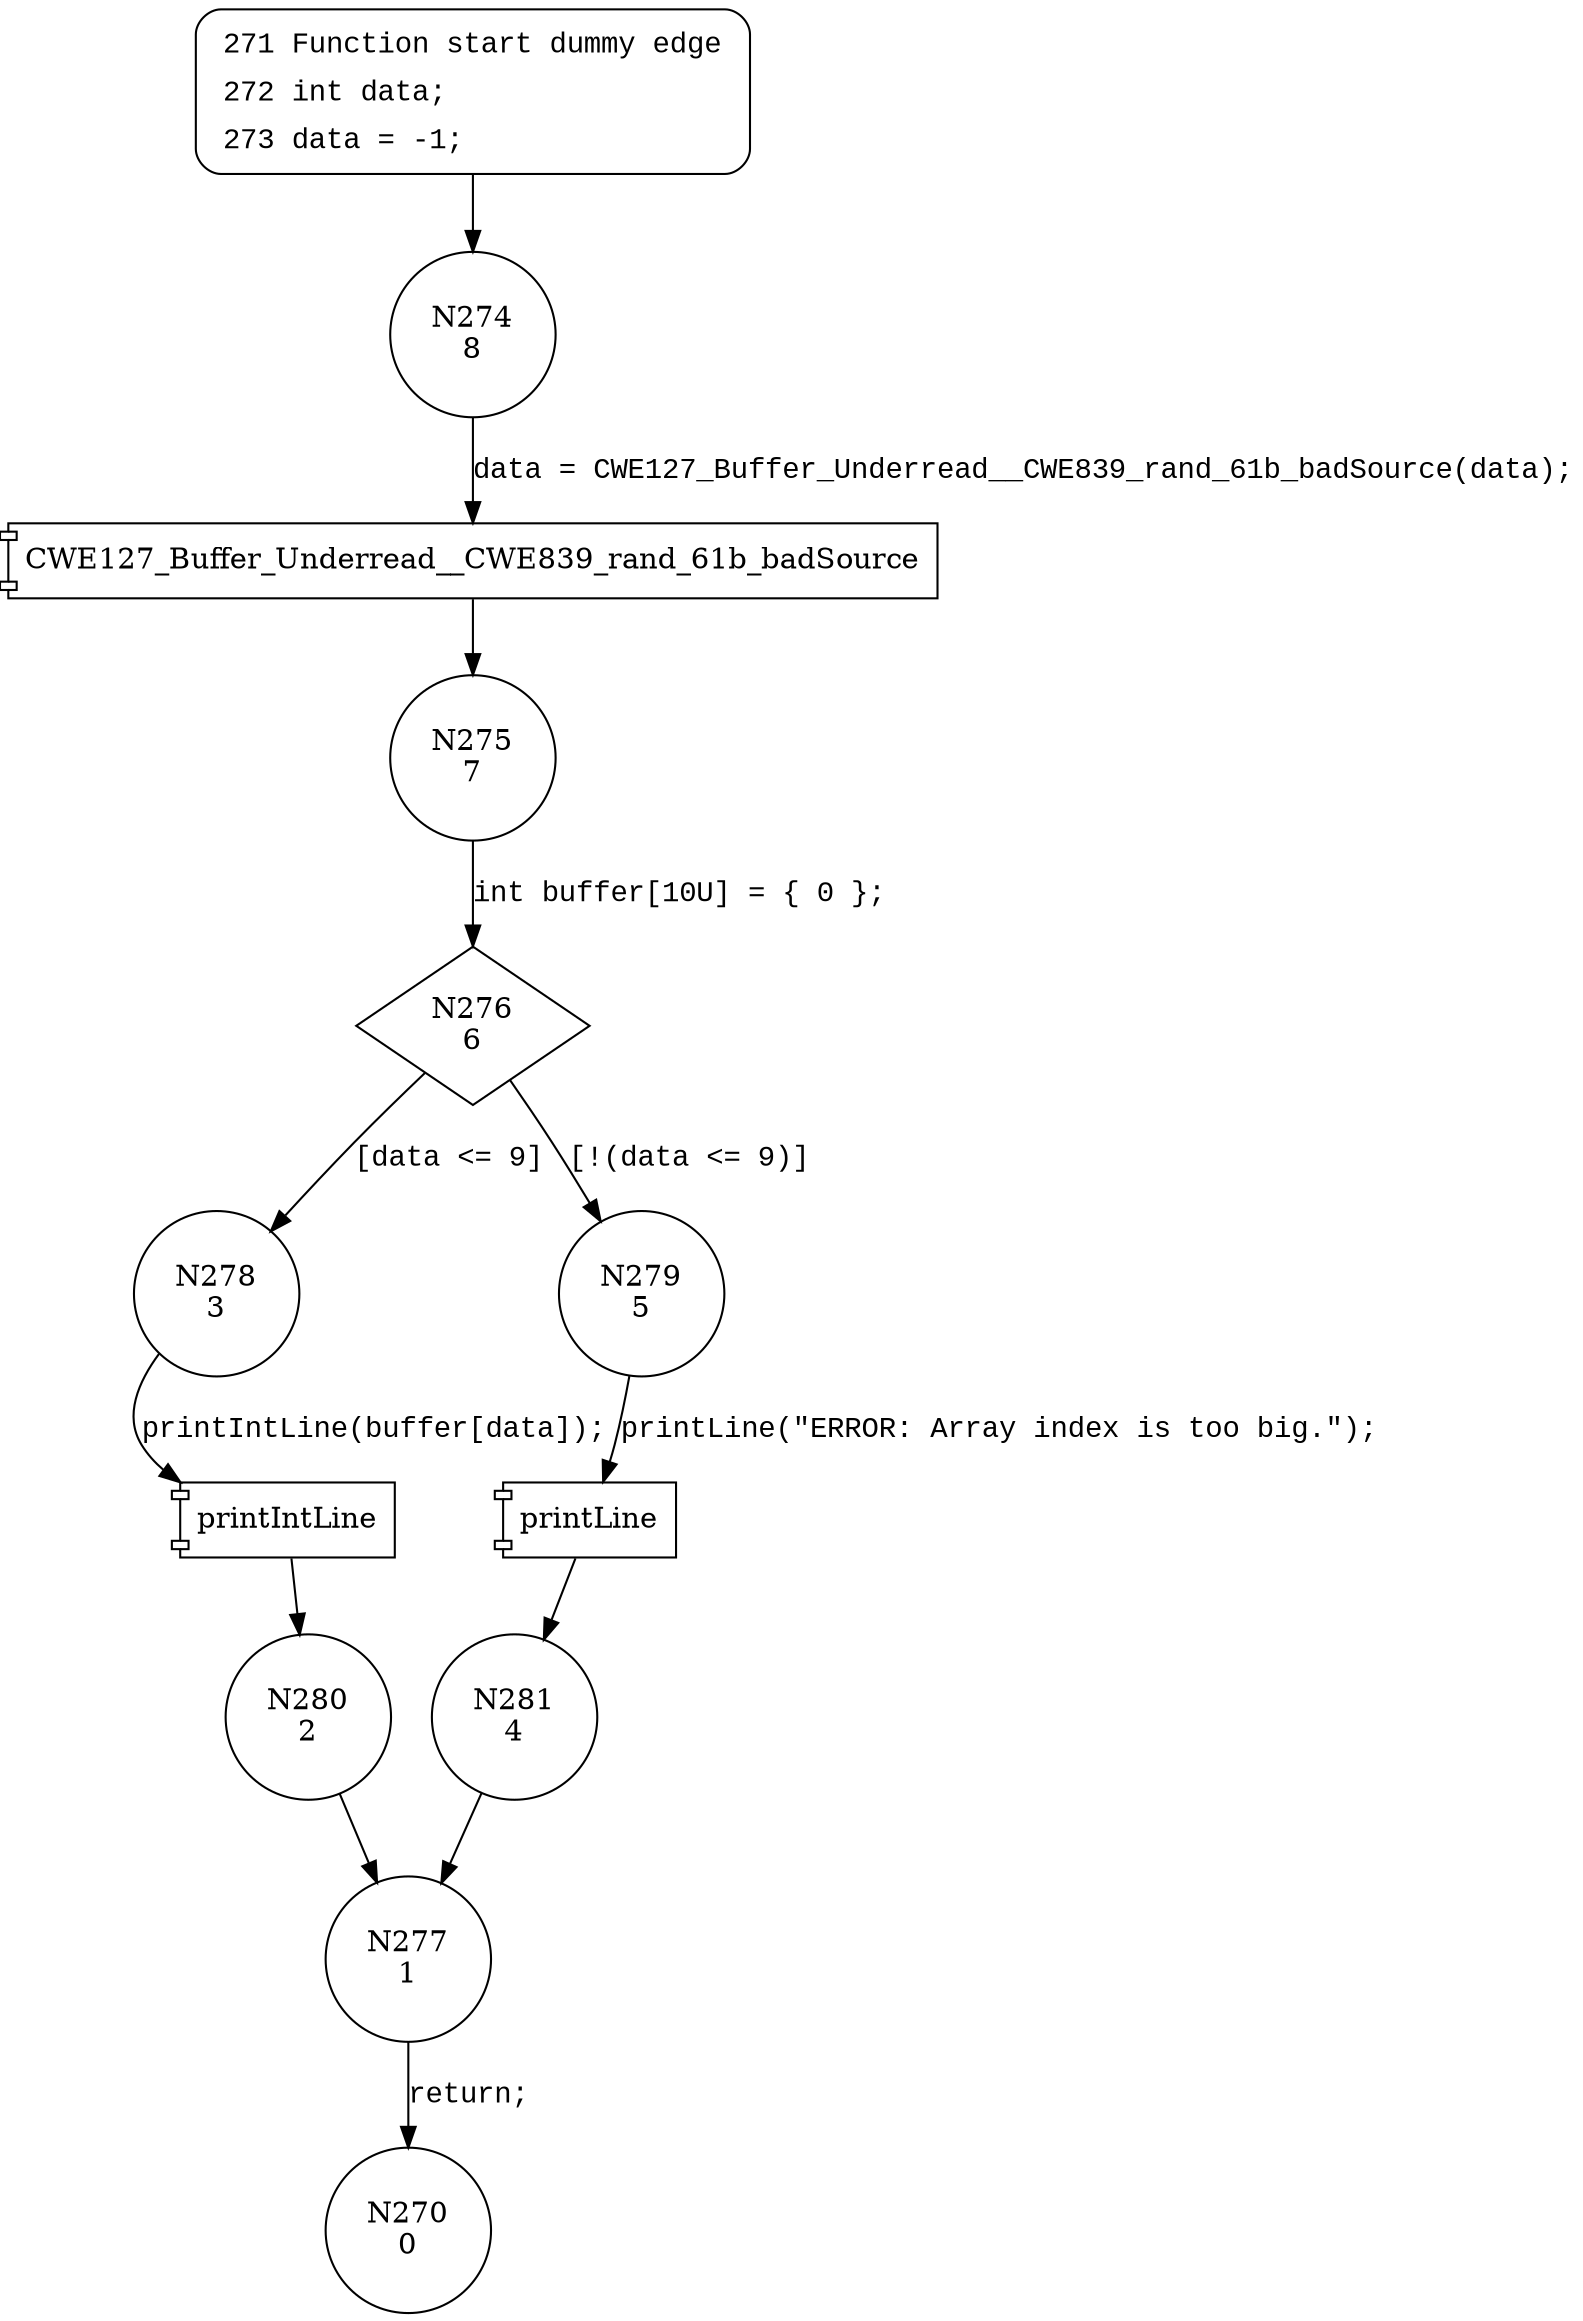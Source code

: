 digraph CWE127_Buffer_Underread__CWE839_rand_61_bad {
274 [shape="circle" label="N274\n8"]
275 [shape="circle" label="N275\n7"]
276 [shape="diamond" label="N276\n6"]
278 [shape="circle" label="N278\n3"]
279 [shape="circle" label="N279\n5"]
281 [shape="circle" label="N281\n4"]
277 [shape="circle" label="N277\n1"]
270 [shape="circle" label="N270\n0"]
280 [shape="circle" label="N280\n2"]
271 [style="filled,bold" penwidth="1" fillcolor="white" fontname="Courier New" shape="Mrecord" label=<<table border="0" cellborder="0" cellpadding="3" bgcolor="white"><tr><td align="right">271</td><td align="left">Function start dummy edge</td></tr><tr><td align="right">272</td><td align="left">int data;</td></tr><tr><td align="right">273</td><td align="left">data = -1;</td></tr></table>>]
271 -> 274[label=""]
100003 [shape="component" label="CWE127_Buffer_Underread__CWE839_rand_61b_badSource"]
274 -> 100003 [label="data = CWE127_Buffer_Underread__CWE839_rand_61b_badSource(data);" fontname="Courier New"]
100003 -> 275 [label="" fontname="Courier New"]
276 -> 278 [label="[data <= 9]" fontname="Courier New"]
276 -> 279 [label="[!(data <= 9)]" fontname="Courier New"]
100004 [shape="component" label="printLine"]
279 -> 100004 [label="printLine(\"ERROR: Array index is too big.\");" fontname="Courier New"]
100004 -> 281 [label="" fontname="Courier New"]
277 -> 270 [label="return;" fontname="Courier New"]
100005 [shape="component" label="printIntLine"]
278 -> 100005 [label="printIntLine(buffer[data]);" fontname="Courier New"]
100005 -> 280 [label="" fontname="Courier New"]
275 -> 276 [label="int buffer[10U] = { 0 };" fontname="Courier New"]
281 -> 277 [label="" fontname="Courier New"]
280 -> 277 [label="" fontname="Courier New"]
}